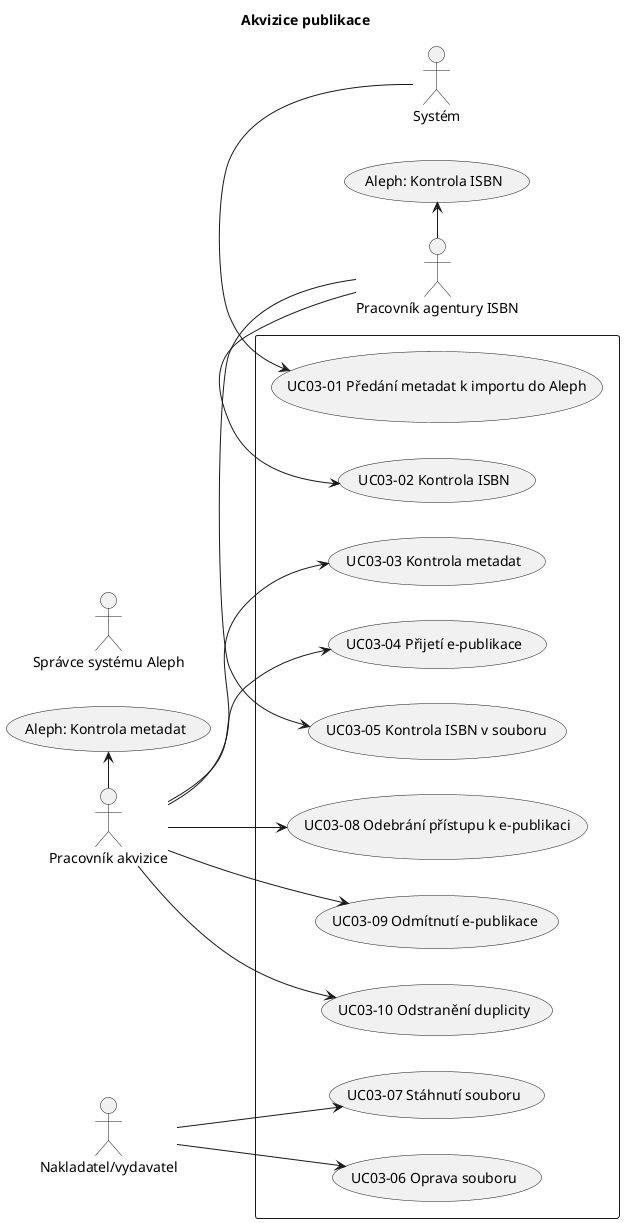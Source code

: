 @startuml
left to right direction
title Akvizice publikace
skinparam packageStyle rect

actor :Nakladatel/vydavatel: as nakl
actor :Pracovník agentury ISBN: as isbn
actor :Pracovník akvizice: as akv
actor :Systém: as sys
actor :Správce systému Aleph: as aleph

:isbn: -left-> (Aleph: Kontrola ISBN)
:akv: -left-> (Aleph: Kontrola metadat)

rectangle  {
	   :sys: -left-> (UC03-01 Předání metadat k importu do Aleph)
	   :isbn: -left-> (UC03-02 Kontrola ISBN)
	   :akv: -left-> (UC03-03 Kontrola metadat)
	   :akv: -left-> (UC03-04 Přijetí e-publikace)
	   :isbn: -left-> (UC03-05 Kontrola ISBN v souboru)
	   :nakl: --> (UC03-06 Oprava souboru)
	   :nakl: --> (UC03-07 Stáhnutí souboru)
	   :akv: --> (UC03-08 Odebrání přístupu k e-publikaci)
	   :akv: --> (UC03-09 Odmítnutí e-publikace)
	   :akv: --> (UC03-10 Odstranění duplicity)
}
@enduml